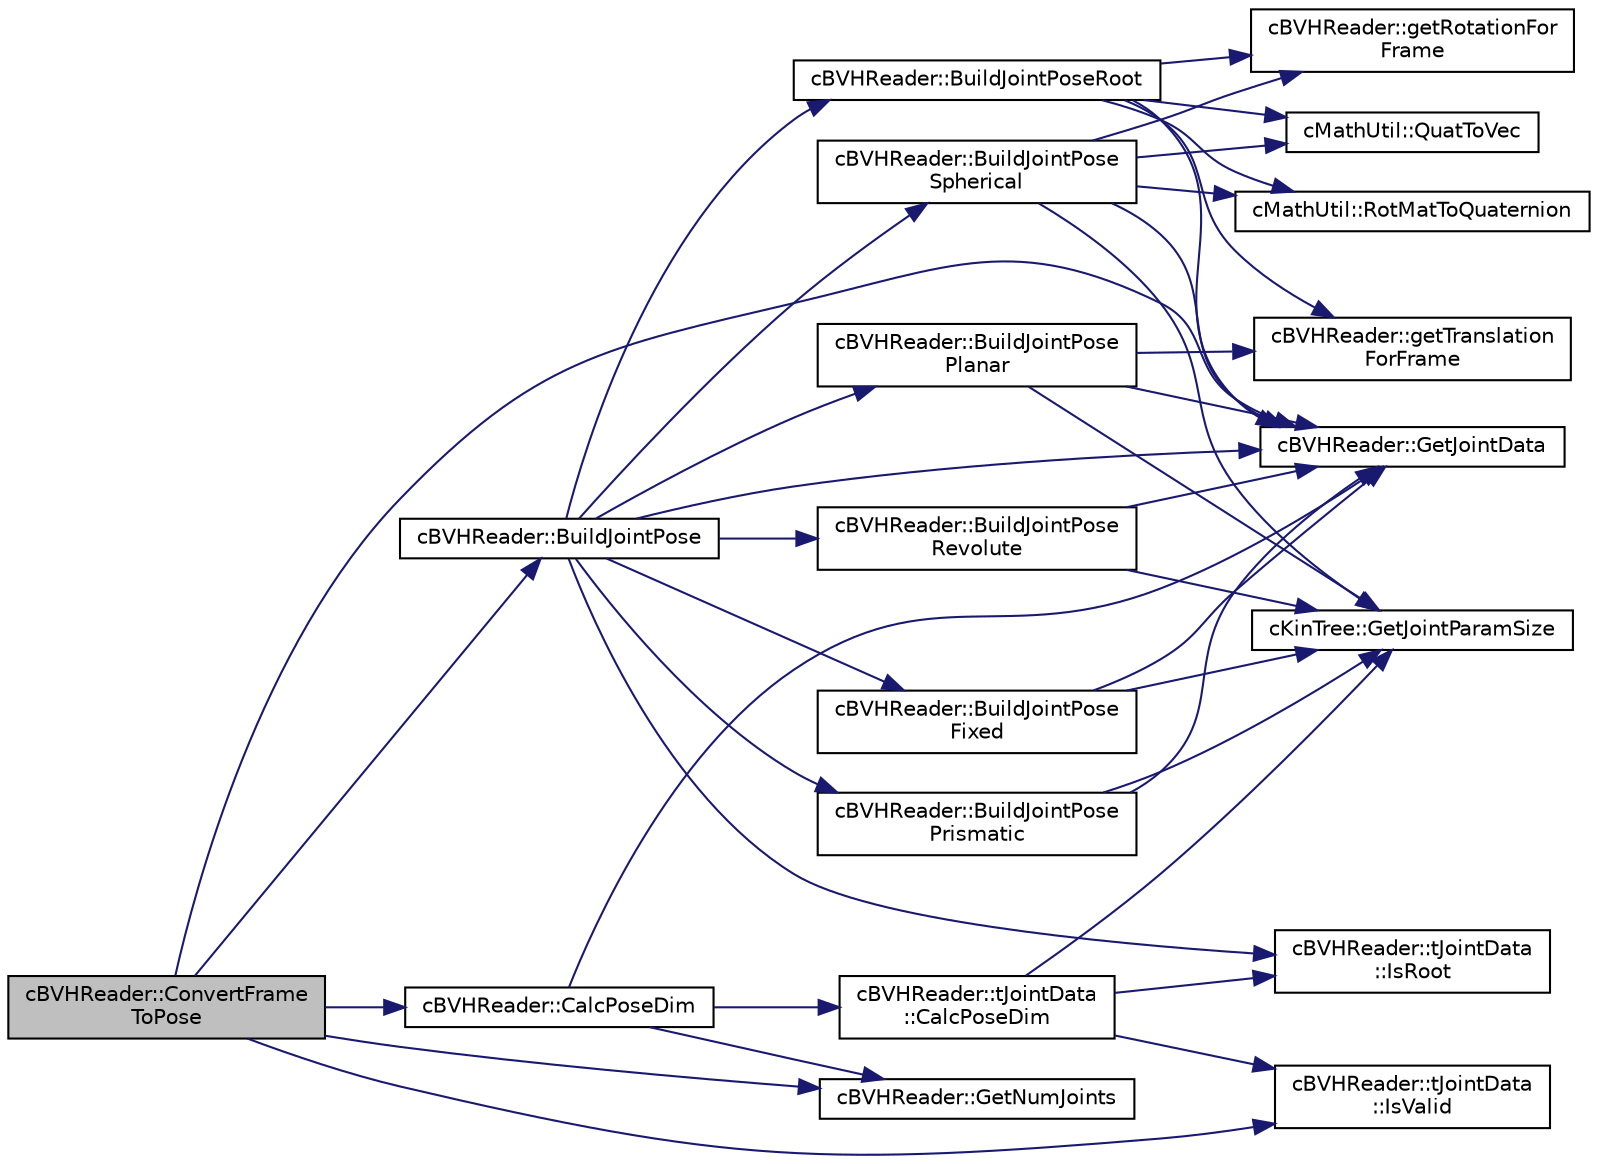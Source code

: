 digraph "cBVHReader::ConvertFrameToPose"
{
 // LATEX_PDF_SIZE
  edge [fontname="Helvetica",fontsize="10",labelfontname="Helvetica",labelfontsize="10"];
  node [fontname="Helvetica",fontsize="10",shape=record];
  rankdir="LR";
  Node1 [label="cBVHReader::ConvertFrame\lToPose",height=0.2,width=0.4,color="black", fillcolor="grey75", style="filled", fontcolor="black",tooltip=" "];
  Node1 -> Node2 [color="midnightblue",fontsize="10",style="solid",fontname="Helvetica"];
  Node2 [label="cBVHReader::BuildJointPose",height=0.2,width=0.4,color="black", fillcolor="white", style="filled",URL="$classc_b_v_h_reader.html#ae7d1a30a5feb5571f5e6223430901f45",tooltip=" "];
  Node2 -> Node3 [color="midnightblue",fontsize="10",style="solid",fontname="Helvetica"];
  Node3 [label="cBVHReader::BuildJointPose\lFixed",height=0.2,width=0.4,color="black", fillcolor="white", style="filled",URL="$classc_b_v_h_reader.html#a327bf9231bea79a8a26e38428890eb26",tooltip=" "];
  Node3 -> Node4 [color="midnightblue",fontsize="10",style="solid",fontname="Helvetica"];
  Node4 [label="cBVHReader::GetJointData",height=0.2,width=0.4,color="black", fillcolor="white", style="filled",URL="$classc_b_v_h_reader.html#a533017ceff68ac1c102f7bad5b52c607",tooltip=" "];
  Node3 -> Node5 [color="midnightblue",fontsize="10",style="solid",fontname="Helvetica"];
  Node5 [label="cKinTree::GetJointParamSize",height=0.2,width=0.4,color="black", fillcolor="white", style="filled",URL="$classc_kin_tree.html#a9c308e9e4654d96bcc47ba02770a06ea",tooltip=" "];
  Node2 -> Node6 [color="midnightblue",fontsize="10",style="solid",fontname="Helvetica"];
  Node6 [label="cBVHReader::BuildJointPose\lPlanar",height=0.2,width=0.4,color="black", fillcolor="white", style="filled",URL="$classc_b_v_h_reader.html#a8f4abaf5322d352b7f98526e439ee459",tooltip=" "];
  Node6 -> Node4 [color="midnightblue",fontsize="10",style="solid",fontname="Helvetica"];
  Node6 -> Node5 [color="midnightblue",fontsize="10",style="solid",fontname="Helvetica"];
  Node6 -> Node7 [color="midnightblue",fontsize="10",style="solid",fontname="Helvetica"];
  Node7 [label="cBVHReader::getTranslation\lForFrame",height=0.2,width=0.4,color="black", fillcolor="white", style="filled",URL="$classc_b_v_h_reader.html#a8694d2096206c451f5b18e9a0ed58df2",tooltip=" "];
  Node2 -> Node8 [color="midnightblue",fontsize="10",style="solid",fontname="Helvetica"];
  Node8 [label="cBVHReader::BuildJointPose\lPrismatic",height=0.2,width=0.4,color="black", fillcolor="white", style="filled",URL="$classc_b_v_h_reader.html#a7d296d61350f5f9c1f9c4ffc2fe1b51d",tooltip=" "];
  Node8 -> Node4 [color="midnightblue",fontsize="10",style="solid",fontname="Helvetica"];
  Node8 -> Node5 [color="midnightblue",fontsize="10",style="solid",fontname="Helvetica"];
  Node2 -> Node9 [color="midnightblue",fontsize="10",style="solid",fontname="Helvetica"];
  Node9 [label="cBVHReader::BuildJointPose\lRevolute",height=0.2,width=0.4,color="black", fillcolor="white", style="filled",URL="$classc_b_v_h_reader.html#a04dde7acf8ea39ab68310a6166bce895",tooltip=" "];
  Node9 -> Node4 [color="midnightblue",fontsize="10",style="solid",fontname="Helvetica"];
  Node9 -> Node5 [color="midnightblue",fontsize="10",style="solid",fontname="Helvetica"];
  Node2 -> Node10 [color="midnightblue",fontsize="10",style="solid",fontname="Helvetica"];
  Node10 [label="cBVHReader::BuildJointPoseRoot",height=0.2,width=0.4,color="black", fillcolor="white", style="filled",URL="$classc_b_v_h_reader.html#ab3574151b6f224c801ecdac505a3e2ab",tooltip=" "];
  Node10 -> Node4 [color="midnightblue",fontsize="10",style="solid",fontname="Helvetica"];
  Node10 -> Node11 [color="midnightblue",fontsize="10",style="solid",fontname="Helvetica"];
  Node11 [label="cBVHReader::getRotationFor\lFrame",height=0.2,width=0.4,color="black", fillcolor="white", style="filled",URL="$classc_b_v_h_reader.html#a1ea91d1930eac71e6bcd24f3164d601b",tooltip=" "];
  Node10 -> Node7 [color="midnightblue",fontsize="10",style="solid",fontname="Helvetica"];
  Node10 -> Node12 [color="midnightblue",fontsize="10",style="solid",fontname="Helvetica"];
  Node12 [label="cMathUtil::QuatToVec",height=0.2,width=0.4,color="black", fillcolor="white", style="filled",URL="$classc_math_util.html#a703bd693dac0d20b433690577d9a8dcc",tooltip=" "];
  Node10 -> Node13 [color="midnightblue",fontsize="10",style="solid",fontname="Helvetica"];
  Node13 [label="cMathUtil::RotMatToQuaternion",height=0.2,width=0.4,color="black", fillcolor="white", style="filled",URL="$classc_math_util.html#a0e66d8338b4681f3821cf8f618637210",tooltip=" "];
  Node2 -> Node14 [color="midnightblue",fontsize="10",style="solid",fontname="Helvetica"];
  Node14 [label="cBVHReader::BuildJointPose\lSpherical",height=0.2,width=0.4,color="black", fillcolor="white", style="filled",URL="$classc_b_v_h_reader.html#a8afc9ff26916abc29afab718a7b2b7d7",tooltip=" "];
  Node14 -> Node4 [color="midnightblue",fontsize="10",style="solid",fontname="Helvetica"];
  Node14 -> Node5 [color="midnightblue",fontsize="10",style="solid",fontname="Helvetica"];
  Node14 -> Node11 [color="midnightblue",fontsize="10",style="solid",fontname="Helvetica"];
  Node14 -> Node12 [color="midnightblue",fontsize="10",style="solid",fontname="Helvetica"];
  Node14 -> Node13 [color="midnightblue",fontsize="10",style="solid",fontname="Helvetica"];
  Node2 -> Node4 [color="midnightblue",fontsize="10",style="solid",fontname="Helvetica"];
  Node2 -> Node15 [color="midnightblue",fontsize="10",style="solid",fontname="Helvetica"];
  Node15 [label="cBVHReader::tJointData\l::IsRoot",height=0.2,width=0.4,color="black", fillcolor="white", style="filled",URL="$structc_b_v_h_reader_1_1t_joint_data.html#af0038f49cfc0db6c1c8c7dc23be51564",tooltip=" "];
  Node1 -> Node16 [color="midnightblue",fontsize="10",style="solid",fontname="Helvetica"];
  Node16 [label="cBVHReader::CalcPoseDim",height=0.2,width=0.4,color="black", fillcolor="white", style="filled",URL="$classc_b_v_h_reader.html#a7d6c9d1b5a67298fb8994aee0c4144d7",tooltip=" "];
  Node16 -> Node17 [color="midnightblue",fontsize="10",style="solid",fontname="Helvetica"];
  Node17 [label="cBVHReader::tJointData\l::CalcPoseDim",height=0.2,width=0.4,color="black", fillcolor="white", style="filled",URL="$structc_b_v_h_reader_1_1t_joint_data.html#aa9c02a3494e56953446c6c2d193a2c18",tooltip=" "];
  Node17 -> Node5 [color="midnightblue",fontsize="10",style="solid",fontname="Helvetica"];
  Node17 -> Node15 [color="midnightblue",fontsize="10",style="solid",fontname="Helvetica"];
  Node17 -> Node18 [color="midnightblue",fontsize="10",style="solid",fontname="Helvetica"];
  Node18 [label="cBVHReader::tJointData\l::IsValid",height=0.2,width=0.4,color="black", fillcolor="white", style="filled",URL="$structc_b_v_h_reader_1_1t_joint_data.html#a01e2e3fcacad6ec1c34867cbde7fa968",tooltip=" "];
  Node16 -> Node4 [color="midnightblue",fontsize="10",style="solid",fontname="Helvetica"];
  Node16 -> Node19 [color="midnightblue",fontsize="10",style="solid",fontname="Helvetica"];
  Node19 [label="cBVHReader::GetNumJoints",height=0.2,width=0.4,color="black", fillcolor="white", style="filled",URL="$classc_b_v_h_reader.html#a4fd48c659af50f664f8497c9844fe905",tooltip=" "];
  Node1 -> Node4 [color="midnightblue",fontsize="10",style="solid",fontname="Helvetica"];
  Node1 -> Node19 [color="midnightblue",fontsize="10",style="solid",fontname="Helvetica"];
  Node1 -> Node18 [color="midnightblue",fontsize="10",style="solid",fontname="Helvetica"];
}
